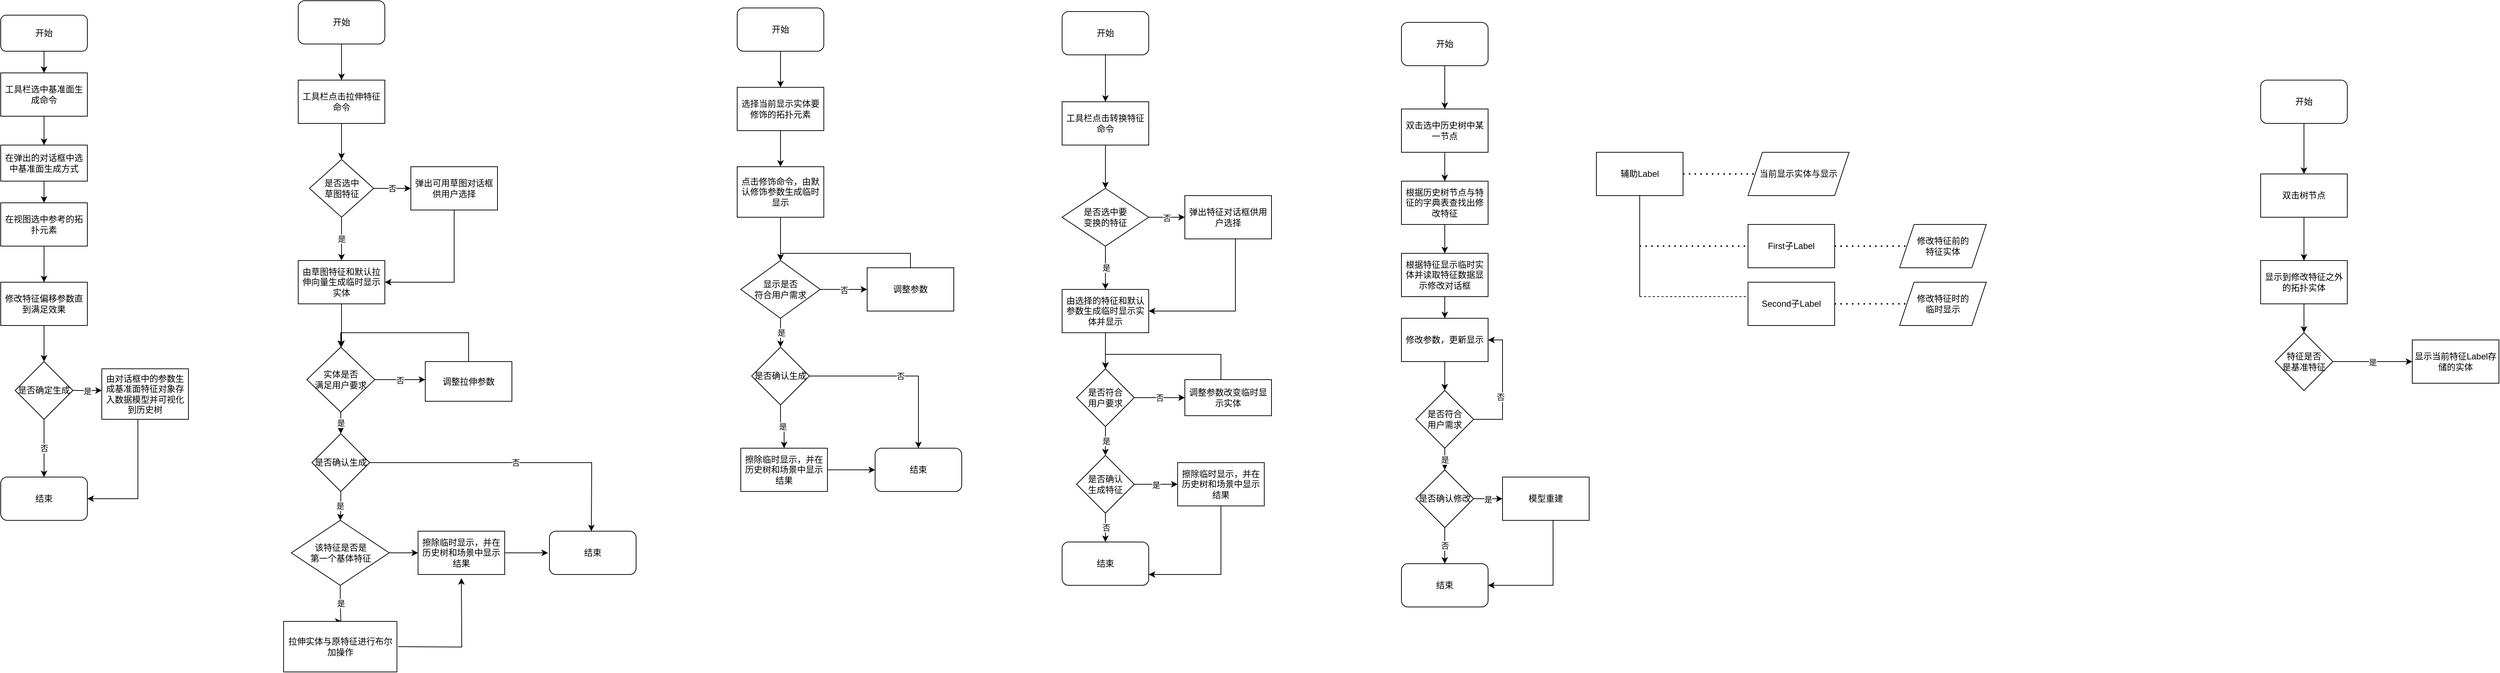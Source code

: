 <mxfile version="21.0.6" type="github">
  <diagram name="第 1 页" id="aSI_KmaN6ENxHBO8ahHy">
    <mxGraphModel dx="1571" dy="827" grid="1" gridSize="10" guides="1" tooltips="1" connect="1" arrows="1" fold="1" page="1" pageScale="1" pageWidth="827" pageHeight="1169" math="0" shadow="0">
      <root>
        <mxCell id="0" />
        <mxCell id="1" parent="0" />
        <mxCell id="Hwy9qkU3soCEkyCqni0h-17" style="edgeStyle=orthogonalEdgeStyle;rounded=0;orthogonalLoop=1;jettySize=auto;html=1;" parent="1" source="Hwy9qkU3soCEkyCqni0h-1" edge="1">
          <mxGeometry relative="1" as="geometry">
            <mxPoint x="90" y="290" as="targetPoint" />
          </mxGeometry>
        </mxCell>
        <mxCell id="Hwy9qkU3soCEkyCqni0h-1" value="开始" style="rounded=1;whiteSpace=wrap;html=1;" parent="1" vertex="1">
          <mxGeometry x="30" y="210" width="120" height="50" as="geometry" />
        </mxCell>
        <mxCell id="Hwy9qkU3soCEkyCqni0h-20" style="edgeStyle=orthogonalEdgeStyle;rounded=0;orthogonalLoop=1;jettySize=auto;html=1;" parent="1" source="Hwy9qkU3soCEkyCqni0h-18" edge="1">
          <mxGeometry relative="1" as="geometry">
            <mxPoint x="90" y="390" as="targetPoint" />
          </mxGeometry>
        </mxCell>
        <mxCell id="Hwy9qkU3soCEkyCqni0h-18" value="工具栏选中基准面生成命令" style="rounded=0;whiteSpace=wrap;html=1;" parent="1" vertex="1">
          <mxGeometry x="30" y="290" width="120" height="60" as="geometry" />
        </mxCell>
        <mxCell id="Hwy9qkU3soCEkyCqni0h-22" style="edgeStyle=orthogonalEdgeStyle;rounded=0;orthogonalLoop=1;jettySize=auto;html=1;" parent="1" source="Hwy9qkU3soCEkyCqni0h-21" edge="1">
          <mxGeometry relative="1" as="geometry">
            <mxPoint x="90" y="470" as="targetPoint" />
          </mxGeometry>
        </mxCell>
        <mxCell id="Hwy9qkU3soCEkyCqni0h-21" value="在弹出的对话框中选中基准面生成方式" style="rounded=0;whiteSpace=wrap;html=1;" parent="1" vertex="1">
          <mxGeometry x="30" y="390" width="120" height="50" as="geometry" />
        </mxCell>
        <mxCell id="Hwy9qkU3soCEkyCqni0h-23" value="在视图选中参考的拓扑元素" style="rounded=0;whiteSpace=wrap;html=1;" parent="1" vertex="1">
          <mxGeometry x="30" y="470" width="120" height="60" as="geometry" />
        </mxCell>
        <mxCell id="Hwy9qkU3soCEkyCqni0h-24" value="" style="endArrow=classic;html=1;rounded=0;exitX=0.5;exitY=1;exitDx=0;exitDy=0;" parent="1" source="Hwy9qkU3soCEkyCqni0h-23" edge="1">
          <mxGeometry width="50" height="50" relative="1" as="geometry">
            <mxPoint x="140" y="610" as="sourcePoint" />
            <mxPoint x="90" y="580" as="targetPoint" />
          </mxGeometry>
        </mxCell>
        <mxCell id="Hwy9qkU3soCEkyCqni0h-25" value="修改特征偏移参数直到满足效果" style="rounded=0;whiteSpace=wrap;html=1;" parent="1" vertex="1">
          <mxGeometry x="30" y="580" width="120" height="60" as="geometry" />
        </mxCell>
        <mxCell id="Hwy9qkU3soCEkyCqni0h-26" value="" style="endArrow=classic;html=1;rounded=0;exitX=0.5;exitY=1;exitDx=0;exitDy=0;" parent="1" source="Hwy9qkU3soCEkyCqni0h-25" edge="1">
          <mxGeometry width="50" height="50" relative="1" as="geometry">
            <mxPoint x="100" y="720" as="sourcePoint" />
            <mxPoint x="90" y="690" as="targetPoint" />
          </mxGeometry>
        </mxCell>
        <mxCell id="Hwy9qkU3soCEkyCqni0h-28" value="是" style="edgeStyle=orthogonalEdgeStyle;rounded=0;orthogonalLoop=1;jettySize=auto;html=1;" parent="1" source="Hwy9qkU3soCEkyCqni0h-27" edge="1">
          <mxGeometry relative="1" as="geometry">
            <mxPoint x="170" y="730" as="targetPoint" />
          </mxGeometry>
        </mxCell>
        <mxCell id="Hwy9qkU3soCEkyCqni0h-31" value="否" style="edgeStyle=orthogonalEdgeStyle;rounded=0;orthogonalLoop=1;jettySize=auto;html=1;entryX=0.5;entryY=0;entryDx=0;entryDy=0;" parent="1" source="Hwy9qkU3soCEkyCqni0h-27" target="Hwy9qkU3soCEkyCqni0h-32" edge="1">
          <mxGeometry relative="1" as="geometry">
            <mxPoint x="90" y="800" as="targetPoint" />
          </mxGeometry>
        </mxCell>
        <mxCell id="Hwy9qkU3soCEkyCqni0h-27" value="是否确定生成" style="rhombus;whiteSpace=wrap;html=1;" parent="1" vertex="1">
          <mxGeometry x="50" y="690" width="80" height="80" as="geometry" />
        </mxCell>
        <mxCell id="Hwy9qkU3soCEkyCqni0h-33" style="edgeStyle=orthogonalEdgeStyle;rounded=0;orthogonalLoop=1;jettySize=auto;html=1;entryX=1;entryY=0.5;entryDx=0;entryDy=0;" parent="1" source="Hwy9qkU3soCEkyCqni0h-29" target="Hwy9qkU3soCEkyCqni0h-32" edge="1">
          <mxGeometry relative="1" as="geometry">
            <Array as="points">
              <mxPoint x="220" y="880" />
            </Array>
          </mxGeometry>
        </mxCell>
        <mxCell id="Hwy9qkU3soCEkyCqni0h-29" value="由对话框中的参数生成基准面特征对象存入数据模型并可视化到历史树" style="rounded=0;whiteSpace=wrap;html=1;" parent="1" vertex="1">
          <mxGeometry x="170" y="700" width="120" height="70" as="geometry" />
        </mxCell>
        <mxCell id="Hwy9qkU3soCEkyCqni0h-32" value="结束" style="rounded=1;whiteSpace=wrap;html=1;" parent="1" vertex="1">
          <mxGeometry x="30" y="850" width="120" height="60" as="geometry" />
        </mxCell>
        <mxCell id="Hwy9qkU3soCEkyCqni0h-35" style="edgeStyle=orthogonalEdgeStyle;rounded=0;orthogonalLoop=1;jettySize=auto;html=1;" parent="1" source="Hwy9qkU3soCEkyCqni0h-34" edge="1">
          <mxGeometry relative="1" as="geometry">
            <mxPoint x="502" y="300" as="targetPoint" />
          </mxGeometry>
        </mxCell>
        <mxCell id="Hwy9qkU3soCEkyCqni0h-34" value="开始" style="rounded=1;whiteSpace=wrap;html=1;" parent="1" vertex="1">
          <mxGeometry x="442" y="190" width="120" height="60" as="geometry" />
        </mxCell>
        <mxCell id="Hwy9qkU3soCEkyCqni0h-37" style="edgeStyle=orthogonalEdgeStyle;rounded=0;orthogonalLoop=1;jettySize=auto;html=1;entryX=0.5;entryY=0;entryDx=0;entryDy=0;" parent="1" source="Hwy9qkU3soCEkyCqni0h-36" target="Hwy9qkU3soCEkyCqni0h-38" edge="1">
          <mxGeometry relative="1" as="geometry">
            <mxPoint x="502" y="400" as="targetPoint" />
          </mxGeometry>
        </mxCell>
        <mxCell id="Hwy9qkU3soCEkyCqni0h-36" value="工具栏点击拉伸特征命令" style="rounded=0;whiteSpace=wrap;html=1;" parent="1" vertex="1">
          <mxGeometry x="442" y="300" width="120" height="60" as="geometry" />
        </mxCell>
        <mxCell id="Hwy9qkU3soCEkyCqni0h-39" value="否" style="edgeStyle=orthogonalEdgeStyle;rounded=0;orthogonalLoop=1;jettySize=auto;html=1;" parent="1" source="Hwy9qkU3soCEkyCqni0h-38" edge="1">
          <mxGeometry relative="1" as="geometry">
            <mxPoint x="598" y="450" as="targetPoint" />
          </mxGeometry>
        </mxCell>
        <mxCell id="Hwy9qkU3soCEkyCqni0h-41" value="是" style="edgeStyle=orthogonalEdgeStyle;rounded=0;orthogonalLoop=1;jettySize=auto;html=1;entryX=0.5;entryY=0;entryDx=0;entryDy=0;" parent="1" source="Hwy9qkU3soCEkyCqni0h-38" target="Hwy9qkU3soCEkyCqni0h-42" edge="1">
          <mxGeometry relative="1" as="geometry">
            <mxPoint x="502.0" y="520" as="targetPoint" />
          </mxGeometry>
        </mxCell>
        <mxCell id="Hwy9qkU3soCEkyCqni0h-38" value="是否选中&lt;br&gt;草图特征" style="rhombus;whiteSpace=wrap;html=1;" parent="1" vertex="1">
          <mxGeometry x="457.5" y="410" width="89" height="80" as="geometry" />
        </mxCell>
        <mxCell id="Hwy9qkU3soCEkyCqni0h-44" style="edgeStyle=orthogonalEdgeStyle;rounded=0;orthogonalLoop=1;jettySize=auto;html=1;entryX=1;entryY=0.5;entryDx=0;entryDy=0;" parent="1" source="Hwy9qkU3soCEkyCqni0h-40" target="Hwy9qkU3soCEkyCqni0h-42" edge="1">
          <mxGeometry relative="1" as="geometry">
            <Array as="points">
              <mxPoint x="658" y="580" />
            </Array>
          </mxGeometry>
        </mxCell>
        <mxCell id="Hwy9qkU3soCEkyCqni0h-40" value="弹出可用草图对话框供用户选择" style="rounded=0;whiteSpace=wrap;html=1;" parent="1" vertex="1">
          <mxGeometry x="598" y="420" width="120" height="60" as="geometry" />
        </mxCell>
        <mxCell id="Hwy9qkU3soCEkyCqni0h-45" style="edgeStyle=orthogonalEdgeStyle;rounded=0;orthogonalLoop=1;jettySize=auto;html=1;" parent="1" source="Hwy9qkU3soCEkyCqni0h-42" edge="1">
          <mxGeometry relative="1" as="geometry">
            <mxPoint x="502" y="670" as="targetPoint" />
          </mxGeometry>
        </mxCell>
        <mxCell id="Hwy9qkU3soCEkyCqni0h-42" value="由草图特征和默认拉伸向量生成临时显示实体" style="rounded=0;whiteSpace=wrap;html=1;" parent="1" vertex="1">
          <mxGeometry x="442" y="550" width="120" height="60" as="geometry" />
        </mxCell>
        <mxCell id="Hwy9qkU3soCEkyCqni0h-48" value="否" style="edgeStyle=orthogonalEdgeStyle;rounded=0;orthogonalLoop=1;jettySize=auto;html=1;" parent="1" source="Hwy9qkU3soCEkyCqni0h-46" edge="1">
          <mxGeometry relative="1" as="geometry">
            <mxPoint x="618" y="715" as="targetPoint" />
          </mxGeometry>
        </mxCell>
        <mxCell id="Hwy9qkU3soCEkyCqni0h-58" value="是" style="edgeStyle=orthogonalEdgeStyle;rounded=0;orthogonalLoop=1;jettySize=auto;html=1;exitX=0.5;exitY=1;exitDx=0;exitDy=0;entryX=0.5;entryY=0;entryDx=0;entryDy=0;" parent="1" source="Hwy9qkU3soCEkyCqni0h-46" target="Hwy9qkU3soCEkyCqni0h-59" edge="1">
          <mxGeometry relative="1" as="geometry">
            <mxPoint x="568" y="810" as="targetPoint" />
          </mxGeometry>
        </mxCell>
        <mxCell id="Hwy9qkU3soCEkyCqni0h-46" value="实体是否&lt;br&gt;满足用户要求" style="rhombus;whiteSpace=wrap;html=1;" parent="1" vertex="1">
          <mxGeometry x="454" y="670" width="94" height="90" as="geometry" />
        </mxCell>
        <mxCell id="Hwy9qkU3soCEkyCqni0h-50" style="edgeStyle=orthogonalEdgeStyle;rounded=0;orthogonalLoop=1;jettySize=auto;html=1;entryX=0.5;entryY=0;entryDx=0;entryDy=0;" parent="1" source="Hwy9qkU3soCEkyCqni0h-49" target="Hwy9qkU3soCEkyCqni0h-46" edge="1">
          <mxGeometry relative="1" as="geometry">
            <Array as="points">
              <mxPoint x="678" y="650" />
              <mxPoint x="501" y="650" />
            </Array>
          </mxGeometry>
        </mxCell>
        <mxCell id="Hwy9qkU3soCEkyCqni0h-49" value="调整拉伸参数" style="rounded=0;whiteSpace=wrap;html=1;" parent="1" vertex="1">
          <mxGeometry x="618" y="690" width="120" height="55" as="geometry" />
        </mxCell>
        <mxCell id="Hwy9qkU3soCEkyCqni0h-63" value="是" style="edgeStyle=orthogonalEdgeStyle;rounded=0;orthogonalLoop=1;jettySize=auto;html=1;entryX=0.5;entryY=0;entryDx=0;entryDy=0;" parent="1" source="Hwy9qkU3soCEkyCqni0h-52" edge="1">
          <mxGeometry relative="1" as="geometry">
            <mxPoint x="502" y="1050" as="targetPoint" />
            <Array as="points">
              <mxPoint x="501" y="1020" />
              <mxPoint x="501" y="1020" />
            </Array>
          </mxGeometry>
        </mxCell>
        <mxCell id="Hwy9qkU3soCEkyCqni0h-67" style="edgeStyle=orthogonalEdgeStyle;rounded=0;orthogonalLoop=1;jettySize=auto;html=1;" parent="1" source="Hwy9qkU3soCEkyCqni0h-52" edge="1">
          <mxGeometry relative="1" as="geometry">
            <mxPoint x="608" y="955" as="targetPoint" />
          </mxGeometry>
        </mxCell>
        <mxCell id="Hwy9qkU3soCEkyCqni0h-52" value="该特征是否是&lt;br&gt;第一个基体特征" style="rhombus;whiteSpace=wrap;html=1;" parent="1" vertex="1">
          <mxGeometry x="432.5" y="910" width="135.5" height="90" as="geometry" />
        </mxCell>
        <mxCell id="Hwy9qkU3soCEkyCqni0h-56" style="edgeStyle=orthogonalEdgeStyle;rounded=0;orthogonalLoop=1;jettySize=auto;html=1;" parent="1" edge="1">
          <mxGeometry relative="1" as="geometry">
            <mxPoint x="668" y="990" as="targetPoint" />
            <mxPoint x="580.5" y="1085" as="sourcePoint" />
          </mxGeometry>
        </mxCell>
        <mxCell id="Hwy9qkU3soCEkyCqni0h-55" value="拉伸实体与原特征进行布尔加操作" style="rounded=0;whiteSpace=wrap;html=1;" parent="1" vertex="1">
          <mxGeometry x="421.75" y="1050" width="157" height="70" as="geometry" />
        </mxCell>
        <mxCell id="Hwy9qkU3soCEkyCqni0h-61" value="是" style="edgeStyle=orthogonalEdgeStyle;rounded=0;orthogonalLoop=1;jettySize=auto;html=1;entryX=0.5;entryY=0;entryDx=0;entryDy=0;" parent="1" source="Hwy9qkU3soCEkyCqni0h-59" target="Hwy9qkU3soCEkyCqni0h-52" edge="1">
          <mxGeometry relative="1" as="geometry" />
        </mxCell>
        <mxCell id="Hwy9qkU3soCEkyCqni0h-62" value="否" style="edgeStyle=orthogonalEdgeStyle;rounded=0;orthogonalLoop=1;jettySize=auto;html=1;exitX=1;exitY=0.5;exitDx=0;exitDy=0;entryX=0.5;entryY=0;entryDx=0;entryDy=0;" parent="1" source="Hwy9qkU3soCEkyCqni0h-59" edge="1">
          <mxGeometry relative="1" as="geometry">
            <mxPoint x="848" y="925" as="targetPoint" />
          </mxGeometry>
        </mxCell>
        <mxCell id="Hwy9qkU3soCEkyCqni0h-59" value="是否确认生成" style="rhombus;whiteSpace=wrap;html=1;" parent="1" vertex="1">
          <mxGeometry x="461" y="790" width="80" height="80" as="geometry" />
        </mxCell>
        <mxCell id="Hwy9qkU3soCEkyCqni0h-65" value="结束" style="rounded=1;whiteSpace=wrap;html=1;" parent="1" vertex="1">
          <mxGeometry x="790" y="925" width="120" height="60" as="geometry" />
        </mxCell>
        <mxCell id="Hwy9qkU3soCEkyCqni0h-69" value="" style="edgeStyle=orthogonalEdgeStyle;rounded=0;orthogonalLoop=1;jettySize=auto;html=1;" parent="1" source="Hwy9qkU3soCEkyCqni0h-68" edge="1">
          <mxGeometry relative="1" as="geometry">
            <mxPoint x="788" y="955" as="targetPoint" />
          </mxGeometry>
        </mxCell>
        <mxCell id="Hwy9qkU3soCEkyCqni0h-68" value="擦除临时显示，并在历史树和场景中显示结果" style="rounded=0;whiteSpace=wrap;html=1;" parent="1" vertex="1">
          <mxGeometry x="608" y="925" width="120" height="60" as="geometry" />
        </mxCell>
        <mxCell id="Hwy9qkU3soCEkyCqni0h-71" style="edgeStyle=orthogonalEdgeStyle;rounded=0;orthogonalLoop=1;jettySize=auto;html=1;" parent="1" source="Hwy9qkU3soCEkyCqni0h-70" edge="1">
          <mxGeometry relative="1" as="geometry">
            <mxPoint x="1110" y="310" as="targetPoint" />
          </mxGeometry>
        </mxCell>
        <mxCell id="Hwy9qkU3soCEkyCqni0h-70" value="开始" style="rounded=1;whiteSpace=wrap;html=1;" parent="1" vertex="1">
          <mxGeometry x="1050" y="200" width="120" height="60" as="geometry" />
        </mxCell>
        <mxCell id="Hwy9qkU3soCEkyCqni0h-73" style="edgeStyle=orthogonalEdgeStyle;rounded=0;orthogonalLoop=1;jettySize=auto;html=1;" parent="1" source="Hwy9qkU3soCEkyCqni0h-72" edge="1">
          <mxGeometry relative="1" as="geometry">
            <mxPoint x="1110" y="420" as="targetPoint" />
          </mxGeometry>
        </mxCell>
        <mxCell id="Hwy9qkU3soCEkyCqni0h-72" value="选择当前显示实体要修饰的拓扑元素" style="rounded=0;whiteSpace=wrap;html=1;" parent="1" vertex="1">
          <mxGeometry x="1050" y="310" width="120" height="60" as="geometry" />
        </mxCell>
        <mxCell id="Hwy9qkU3soCEkyCqni0h-76" style="edgeStyle=orthogonalEdgeStyle;rounded=0;orthogonalLoop=1;jettySize=auto;html=1;" parent="1" source="Hwy9qkU3soCEkyCqni0h-74" edge="1">
          <mxGeometry relative="1" as="geometry">
            <mxPoint x="1110" y="550" as="targetPoint" />
          </mxGeometry>
        </mxCell>
        <mxCell id="Hwy9qkU3soCEkyCqni0h-74" value="点击修饰命令，由默认修饰参数生成临时显示" style="rounded=0;whiteSpace=wrap;html=1;" parent="1" vertex="1">
          <mxGeometry x="1050" y="420" width="120" height="70" as="geometry" />
        </mxCell>
        <mxCell id="Hwy9qkU3soCEkyCqni0h-78" value="否" style="edgeStyle=orthogonalEdgeStyle;rounded=0;orthogonalLoop=1;jettySize=auto;html=1;" parent="1" source="Hwy9qkU3soCEkyCqni0h-77" edge="1">
          <mxGeometry relative="1" as="geometry">
            <mxPoint x="1230" y="590" as="targetPoint" />
          </mxGeometry>
        </mxCell>
        <mxCell id="Hwy9qkU3soCEkyCqni0h-81" value="是" style="edgeStyle=orthogonalEdgeStyle;rounded=0;orthogonalLoop=1;jettySize=auto;html=1;" parent="1" source="Hwy9qkU3soCEkyCqni0h-77" edge="1">
          <mxGeometry relative="1" as="geometry">
            <mxPoint x="1110" y="670" as="targetPoint" />
          </mxGeometry>
        </mxCell>
        <mxCell id="Hwy9qkU3soCEkyCqni0h-77" value="显示是否&lt;br&gt;符合用户需求" style="rhombus;whiteSpace=wrap;html=1;" parent="1" vertex="1">
          <mxGeometry x="1055" y="550" width="110" height="80" as="geometry" />
        </mxCell>
        <mxCell id="Hwy9qkU3soCEkyCqni0h-80" style="edgeStyle=orthogonalEdgeStyle;rounded=0;orthogonalLoop=1;jettySize=auto;html=1;exitX=0.5;exitY=0;exitDx=0;exitDy=0;entryX=0.5;entryY=0;entryDx=0;entryDy=0;" parent="1" source="Hwy9qkU3soCEkyCqni0h-79" target="Hwy9qkU3soCEkyCqni0h-77" edge="1">
          <mxGeometry relative="1" as="geometry" />
        </mxCell>
        <mxCell id="Hwy9qkU3soCEkyCqni0h-79" value="调整参数" style="rounded=0;whiteSpace=wrap;html=1;" parent="1" vertex="1">
          <mxGeometry x="1230" y="560" width="120" height="60" as="geometry" />
        </mxCell>
        <mxCell id="Hwy9qkU3soCEkyCqni0h-91" style="edgeStyle=orthogonalEdgeStyle;rounded=0;orthogonalLoop=1;jettySize=auto;html=1;entryX=0;entryY=0.5;entryDx=0;entryDy=0;" parent="1" source="Hwy9qkU3soCEkyCqni0h-82" target="Hwy9qkU3soCEkyCqni0h-85" edge="1">
          <mxGeometry relative="1" as="geometry" />
        </mxCell>
        <mxCell id="Hwy9qkU3soCEkyCqni0h-82" value="擦除临时显示，并在历史树和场景中显示结果" style="rounded=0;whiteSpace=wrap;html=1;" parent="1" vertex="1">
          <mxGeometry x="1055" y="810" width="120" height="60" as="geometry" />
        </mxCell>
        <mxCell id="Hwy9qkU3soCEkyCqni0h-85" value="结束" style="rounded=1;whiteSpace=wrap;html=1;" parent="1" vertex="1">
          <mxGeometry x="1241" y="810" width="120" height="60" as="geometry" />
        </mxCell>
        <mxCell id="Hwy9qkU3soCEkyCqni0h-92" style="edgeStyle=orthogonalEdgeStyle;rounded=0;orthogonalLoop=1;jettySize=auto;html=1;" parent="1" source="Hwy9qkU3soCEkyCqni0h-86" edge="1">
          <mxGeometry relative="1" as="geometry">
            <mxPoint x="1560" y="330" as="targetPoint" />
          </mxGeometry>
        </mxCell>
        <mxCell id="Hwy9qkU3soCEkyCqni0h-86" value="开始" style="rounded=1;whiteSpace=wrap;html=1;" parent="1" vertex="1">
          <mxGeometry x="1500" y="205" width="120" height="60" as="geometry" />
        </mxCell>
        <mxCell id="Hwy9qkU3soCEkyCqni0h-89" value="是" style="edgeStyle=orthogonalEdgeStyle;rounded=0;orthogonalLoop=1;jettySize=auto;html=1;entryX=0.5;entryY=0;entryDx=0;entryDy=0;" parent="1" source="Hwy9qkU3soCEkyCqni0h-88" target="Hwy9qkU3soCEkyCqni0h-82" edge="1">
          <mxGeometry relative="1" as="geometry" />
        </mxCell>
        <mxCell id="Hwy9qkU3soCEkyCqni0h-90" value="否" style="edgeStyle=orthogonalEdgeStyle;rounded=0;orthogonalLoop=1;jettySize=auto;html=1;" parent="1" source="Hwy9qkU3soCEkyCqni0h-88" target="Hwy9qkU3soCEkyCqni0h-85" edge="1">
          <mxGeometry relative="1" as="geometry" />
        </mxCell>
        <mxCell id="Hwy9qkU3soCEkyCqni0h-88" value="是否确认生成" style="rhombus;whiteSpace=wrap;html=1;" parent="1" vertex="1">
          <mxGeometry x="1070" y="670" width="80" height="80" as="geometry" />
        </mxCell>
        <mxCell id="Hwy9qkU3soCEkyCqni0h-94" style="edgeStyle=orthogonalEdgeStyle;rounded=0;orthogonalLoop=1;jettySize=auto;html=1;entryX=0.5;entryY=0;entryDx=0;entryDy=0;" parent="1" source="Hwy9qkU3soCEkyCqni0h-93" target="Hwy9qkU3soCEkyCqni0h-95" edge="1">
          <mxGeometry relative="1" as="geometry">
            <mxPoint x="1560" y="440" as="targetPoint" />
          </mxGeometry>
        </mxCell>
        <mxCell id="Hwy9qkU3soCEkyCqni0h-93" value="工具栏点击转换特征命令" style="rounded=0;whiteSpace=wrap;html=1;" parent="1" vertex="1">
          <mxGeometry x="1500" y="330" width="120" height="60" as="geometry" />
        </mxCell>
        <mxCell id="Hwy9qkU3soCEkyCqni0h-96" value="否" style="edgeStyle=orthogonalEdgeStyle;rounded=0;orthogonalLoop=1;jettySize=auto;html=1;exitX=1;exitY=0.5;exitDx=0;exitDy=0;" parent="1" source="Hwy9qkU3soCEkyCqni0h-95" edge="1">
          <mxGeometry relative="1" as="geometry">
            <mxPoint x="1670" y="490" as="targetPoint" />
          </mxGeometry>
        </mxCell>
        <mxCell id="Hwy9qkU3soCEkyCqni0h-99" value="是" style="edgeStyle=orthogonalEdgeStyle;rounded=0;orthogonalLoop=1;jettySize=auto;html=1;" parent="1" source="Hwy9qkU3soCEkyCqni0h-95" edge="1">
          <mxGeometry relative="1" as="geometry">
            <mxPoint x="1560" y="590" as="targetPoint" />
          </mxGeometry>
        </mxCell>
        <mxCell id="Hwy9qkU3soCEkyCqni0h-95" value="是否选中要&lt;br&gt;变换的特征" style="rhombus;whiteSpace=wrap;html=1;" parent="1" vertex="1">
          <mxGeometry x="1500" y="450" width="120" height="80" as="geometry" />
        </mxCell>
        <mxCell id="Hwy9qkU3soCEkyCqni0h-101" style="edgeStyle=orthogonalEdgeStyle;rounded=0;orthogonalLoop=1;jettySize=auto;html=1;entryX=1;entryY=0.5;entryDx=0;entryDy=0;" parent="1" source="Hwy9qkU3soCEkyCqni0h-97" target="Hwy9qkU3soCEkyCqni0h-100" edge="1">
          <mxGeometry relative="1" as="geometry">
            <Array as="points">
              <mxPoint x="1740" y="620" />
            </Array>
          </mxGeometry>
        </mxCell>
        <mxCell id="Hwy9qkU3soCEkyCqni0h-97" value="弹出特征对话框供用户选择" style="rounded=0;whiteSpace=wrap;html=1;" parent="1" vertex="1">
          <mxGeometry x="1670" y="460" width="120" height="60" as="geometry" />
        </mxCell>
        <mxCell id="Hwy9qkU3soCEkyCqni0h-102" style="edgeStyle=orthogonalEdgeStyle;rounded=0;orthogonalLoop=1;jettySize=auto;html=1;" parent="1" source="Hwy9qkU3soCEkyCqni0h-100" edge="1">
          <mxGeometry relative="1" as="geometry">
            <mxPoint x="1560" y="700" as="targetPoint" />
          </mxGeometry>
        </mxCell>
        <mxCell id="Hwy9qkU3soCEkyCqni0h-100" value="由选择的特征和默认参数生成临时显示实体并显示" style="rounded=0;whiteSpace=wrap;html=1;" parent="1" vertex="1">
          <mxGeometry x="1500" y="590" width="120" height="60" as="geometry" />
        </mxCell>
        <mxCell id="Hwy9qkU3soCEkyCqni0h-107" value="是" style="edgeStyle=orthogonalEdgeStyle;rounded=0;orthogonalLoop=1;jettySize=auto;html=1;" parent="1" source="Hwy9qkU3soCEkyCqni0h-103" edge="1">
          <mxGeometry relative="1" as="geometry">
            <mxPoint x="1560" y="820" as="targetPoint" />
          </mxGeometry>
        </mxCell>
        <mxCell id="Hwy9qkU3soCEkyCqni0h-113" value="否" style="edgeStyle=orthogonalEdgeStyle;rounded=0;orthogonalLoop=1;jettySize=auto;html=1;entryX=0;entryY=0.5;entryDx=0;entryDy=0;" parent="1" source="Hwy9qkU3soCEkyCqni0h-103" target="Hwy9qkU3soCEkyCqni0h-105" edge="1">
          <mxGeometry relative="1" as="geometry">
            <Array as="points">
              <mxPoint x="1630" y="740" />
              <mxPoint x="1630" y="740" />
            </Array>
          </mxGeometry>
        </mxCell>
        <mxCell id="Hwy9qkU3soCEkyCqni0h-103" value="是否符合&lt;br&gt;用户要求" style="rhombus;whiteSpace=wrap;html=1;" parent="1" vertex="1">
          <mxGeometry x="1520" y="700" width="80" height="80" as="geometry" />
        </mxCell>
        <mxCell id="Hwy9qkU3soCEkyCqni0h-106" style="edgeStyle=orthogonalEdgeStyle;rounded=0;orthogonalLoop=1;jettySize=auto;html=1;entryX=0.5;entryY=0;entryDx=0;entryDy=0;" parent="1" source="Hwy9qkU3soCEkyCqni0h-105" target="Hwy9qkU3soCEkyCqni0h-103" edge="1">
          <mxGeometry relative="1" as="geometry">
            <Array as="points">
              <mxPoint x="1720" y="680" />
              <mxPoint x="1560" y="680" />
            </Array>
          </mxGeometry>
        </mxCell>
        <mxCell id="Hwy9qkU3soCEkyCqni0h-105" value="调整参数改变临时显示实体" style="rounded=0;whiteSpace=wrap;html=1;" parent="1" vertex="1">
          <mxGeometry x="1670" y="715" width="120" height="50" as="geometry" />
        </mxCell>
        <mxCell id="Hwy9qkU3soCEkyCqni0h-109" value="否" style="edgeStyle=orthogonalEdgeStyle;rounded=0;orthogonalLoop=1;jettySize=auto;html=1;" parent="1" source="Hwy9qkU3soCEkyCqni0h-108" edge="1">
          <mxGeometry relative="1" as="geometry">
            <mxPoint x="1560" y="940" as="targetPoint" />
          </mxGeometry>
        </mxCell>
        <mxCell id="Hwy9qkU3soCEkyCqni0h-111" value="是" style="edgeStyle=orthogonalEdgeStyle;rounded=0;orthogonalLoop=1;jettySize=auto;html=1;" parent="1" source="Hwy9qkU3soCEkyCqni0h-108" edge="1">
          <mxGeometry relative="1" as="geometry">
            <mxPoint x="1660" y="860" as="targetPoint" />
          </mxGeometry>
        </mxCell>
        <mxCell id="Hwy9qkU3soCEkyCqni0h-108" value="是否确认&lt;br&gt;生成特征" style="rhombus;whiteSpace=wrap;html=1;" parent="1" vertex="1">
          <mxGeometry x="1520" y="820" width="80" height="80" as="geometry" />
        </mxCell>
        <mxCell id="Hwy9qkU3soCEkyCqni0h-110" value="结束" style="rounded=1;whiteSpace=wrap;html=1;" parent="1" vertex="1">
          <mxGeometry x="1500" y="940" width="120" height="60" as="geometry" />
        </mxCell>
        <mxCell id="Hwy9qkU3soCEkyCqni0h-114" style="edgeStyle=orthogonalEdgeStyle;rounded=0;orthogonalLoop=1;jettySize=auto;html=1;entryX=1;entryY=0.75;entryDx=0;entryDy=0;" parent="1" source="Hwy9qkU3soCEkyCqni0h-112" target="Hwy9qkU3soCEkyCqni0h-110" edge="1">
          <mxGeometry relative="1" as="geometry">
            <Array as="points">
              <mxPoint x="1720" y="985" />
            </Array>
          </mxGeometry>
        </mxCell>
        <mxCell id="Hwy9qkU3soCEkyCqni0h-112" value="擦除临时显示，并在历史树和场景中显示结果" style="rounded=0;whiteSpace=wrap;html=1;" parent="1" vertex="1">
          <mxGeometry x="1660" y="830" width="120" height="60" as="geometry" />
        </mxCell>
        <mxCell id="PyKdCZ7jCQ_6fwLqJQLz-2" style="edgeStyle=orthogonalEdgeStyle;rounded=0;orthogonalLoop=1;jettySize=auto;html=1;" edge="1" parent="1" source="PyKdCZ7jCQ_6fwLqJQLz-1">
          <mxGeometry relative="1" as="geometry">
            <mxPoint x="2030" y="340" as="targetPoint" />
          </mxGeometry>
        </mxCell>
        <mxCell id="PyKdCZ7jCQ_6fwLqJQLz-1" value="开始" style="rounded=1;whiteSpace=wrap;html=1;" vertex="1" parent="1">
          <mxGeometry x="1970" y="220" width="120" height="60" as="geometry" />
        </mxCell>
        <mxCell id="PyKdCZ7jCQ_6fwLqJQLz-4" style="edgeStyle=orthogonalEdgeStyle;rounded=0;orthogonalLoop=1;jettySize=auto;html=1;" edge="1" parent="1" source="PyKdCZ7jCQ_6fwLqJQLz-3">
          <mxGeometry relative="1" as="geometry">
            <mxPoint x="2030" y="440" as="targetPoint" />
          </mxGeometry>
        </mxCell>
        <mxCell id="PyKdCZ7jCQ_6fwLqJQLz-3" value="双击选中历史树中某一节点" style="rounded=0;whiteSpace=wrap;html=1;" vertex="1" parent="1">
          <mxGeometry x="1970" y="340" width="120" height="60" as="geometry" />
        </mxCell>
        <mxCell id="PyKdCZ7jCQ_6fwLqJQLz-6" style="edgeStyle=orthogonalEdgeStyle;rounded=0;orthogonalLoop=1;jettySize=auto;html=1;" edge="1" parent="1" source="PyKdCZ7jCQ_6fwLqJQLz-5">
          <mxGeometry relative="1" as="geometry">
            <mxPoint x="2030" y="540" as="targetPoint" />
          </mxGeometry>
        </mxCell>
        <mxCell id="PyKdCZ7jCQ_6fwLqJQLz-5" value="根据历史树节点与特征的字典表查找出修改特征" style="rounded=0;whiteSpace=wrap;html=1;" vertex="1" parent="1">
          <mxGeometry x="1970" y="440" width="120" height="60" as="geometry" />
        </mxCell>
        <mxCell id="PyKdCZ7jCQ_6fwLqJQLz-8" style="edgeStyle=orthogonalEdgeStyle;rounded=0;orthogonalLoop=1;jettySize=auto;html=1;" edge="1" parent="1" source="PyKdCZ7jCQ_6fwLqJQLz-7">
          <mxGeometry relative="1" as="geometry">
            <mxPoint x="2030" y="630" as="targetPoint" />
          </mxGeometry>
        </mxCell>
        <mxCell id="PyKdCZ7jCQ_6fwLqJQLz-7" value="根据特征显示临时实体并读取特征数据显示修改对话框" style="rounded=0;whiteSpace=wrap;html=1;" vertex="1" parent="1">
          <mxGeometry x="1970" y="540" width="120" height="60" as="geometry" />
        </mxCell>
        <mxCell id="PyKdCZ7jCQ_6fwLqJQLz-10" style="edgeStyle=orthogonalEdgeStyle;rounded=0;orthogonalLoop=1;jettySize=auto;html=1;" edge="1" parent="1" source="PyKdCZ7jCQ_6fwLqJQLz-9">
          <mxGeometry relative="1" as="geometry">
            <mxPoint x="2030" y="730" as="targetPoint" />
          </mxGeometry>
        </mxCell>
        <mxCell id="PyKdCZ7jCQ_6fwLqJQLz-9" value="修改参数，更新显示" style="rounded=0;whiteSpace=wrap;html=1;" vertex="1" parent="1">
          <mxGeometry x="1970" y="630" width="120" height="60" as="geometry" />
        </mxCell>
        <mxCell id="PyKdCZ7jCQ_6fwLqJQLz-12" style="edgeStyle=orthogonalEdgeStyle;rounded=0;orthogonalLoop=1;jettySize=auto;html=1;entryX=1;entryY=0.5;entryDx=0;entryDy=0;" edge="1" parent="1" source="PyKdCZ7jCQ_6fwLqJQLz-11" target="PyKdCZ7jCQ_6fwLqJQLz-9">
          <mxGeometry relative="1" as="geometry">
            <Array as="points">
              <mxPoint x="2110" y="770" />
              <mxPoint x="2110" y="660" />
            </Array>
          </mxGeometry>
        </mxCell>
        <mxCell id="PyKdCZ7jCQ_6fwLqJQLz-13" value="否" style="edgeLabel;html=1;align=center;verticalAlign=middle;resizable=0;points=[];" vertex="1" connectable="0" parent="PyKdCZ7jCQ_6fwLqJQLz-12">
          <mxGeometry x="-0.158" y="3" relative="1" as="geometry">
            <mxPoint as="offset" />
          </mxGeometry>
        </mxCell>
        <mxCell id="PyKdCZ7jCQ_6fwLqJQLz-14" value="是" style="edgeStyle=orthogonalEdgeStyle;rounded=0;orthogonalLoop=1;jettySize=auto;html=1;" edge="1" parent="1" source="PyKdCZ7jCQ_6fwLqJQLz-11">
          <mxGeometry relative="1" as="geometry">
            <mxPoint x="2030" y="840" as="targetPoint" />
          </mxGeometry>
        </mxCell>
        <mxCell id="PyKdCZ7jCQ_6fwLqJQLz-11" value="是否符合&lt;br&gt;用户需求" style="rhombus;whiteSpace=wrap;html=1;" vertex="1" parent="1">
          <mxGeometry x="1990" y="730" width="80" height="80" as="geometry" />
        </mxCell>
        <mxCell id="PyKdCZ7jCQ_6fwLqJQLz-19" value="是" style="edgeStyle=orthogonalEdgeStyle;rounded=0;orthogonalLoop=1;jettySize=auto;html=1;exitX=1;exitY=0.5;exitDx=0;exitDy=0;" edge="1" parent="1" source="PyKdCZ7jCQ_6fwLqJQLz-16">
          <mxGeometry relative="1" as="geometry">
            <mxPoint x="2110" y="880" as="targetPoint" />
          </mxGeometry>
        </mxCell>
        <mxCell id="PyKdCZ7jCQ_6fwLqJQLz-21" value="否" style="edgeStyle=orthogonalEdgeStyle;rounded=0;orthogonalLoop=1;jettySize=auto;html=1;entryX=0.5;entryY=0;entryDx=0;entryDy=0;" edge="1" parent="1" source="PyKdCZ7jCQ_6fwLqJQLz-16" target="PyKdCZ7jCQ_6fwLqJQLz-18">
          <mxGeometry relative="1" as="geometry" />
        </mxCell>
        <mxCell id="PyKdCZ7jCQ_6fwLqJQLz-16" value="是否确认修改" style="rhombus;whiteSpace=wrap;html=1;" vertex="1" parent="1">
          <mxGeometry x="1990" y="840" width="80" height="80" as="geometry" />
        </mxCell>
        <mxCell id="PyKdCZ7jCQ_6fwLqJQLz-18" value="结束" style="rounded=1;whiteSpace=wrap;html=1;" vertex="1" parent="1">
          <mxGeometry x="1970" y="970" width="120" height="60" as="geometry" />
        </mxCell>
        <mxCell id="PyKdCZ7jCQ_6fwLqJQLz-22" style="edgeStyle=orthogonalEdgeStyle;rounded=0;orthogonalLoop=1;jettySize=auto;html=1;entryX=1;entryY=0.5;entryDx=0;entryDy=0;" edge="1" parent="1" source="PyKdCZ7jCQ_6fwLqJQLz-20" target="PyKdCZ7jCQ_6fwLqJQLz-18">
          <mxGeometry relative="1" as="geometry">
            <Array as="points">
              <mxPoint x="2180" y="1000" />
            </Array>
          </mxGeometry>
        </mxCell>
        <mxCell id="PyKdCZ7jCQ_6fwLqJQLz-20" value="模型重建" style="rounded=0;whiteSpace=wrap;html=1;" vertex="1" parent="1">
          <mxGeometry x="2110" y="850" width="120" height="60" as="geometry" />
        </mxCell>
        <mxCell id="PyKdCZ7jCQ_6fwLqJQLz-23" value="辅助Label" style="rounded=0;whiteSpace=wrap;html=1;" vertex="1" parent="1">
          <mxGeometry x="2240" y="400" width="120" height="60" as="geometry" />
        </mxCell>
        <mxCell id="PyKdCZ7jCQ_6fwLqJQLz-24" value="" style="endArrow=none;html=1;rounded=0;entryX=0.5;entryY=1;entryDx=0;entryDy=0;" edge="1" parent="1" target="PyKdCZ7jCQ_6fwLqJQLz-23">
          <mxGeometry width="50" height="50" relative="1" as="geometry">
            <mxPoint x="2300" y="600" as="sourcePoint" />
            <mxPoint x="2330" y="700" as="targetPoint" />
          </mxGeometry>
        </mxCell>
        <mxCell id="PyKdCZ7jCQ_6fwLqJQLz-25" value="" style="endArrow=none;dashed=1;html=1;dashPattern=1 3;strokeWidth=2;rounded=0;" edge="1" parent="1">
          <mxGeometry width="50" height="50" relative="1" as="geometry">
            <mxPoint x="2300" y="530" as="sourcePoint" />
            <mxPoint x="2450" y="530" as="targetPoint" />
          </mxGeometry>
        </mxCell>
        <mxCell id="PyKdCZ7jCQ_6fwLqJQLz-26" value="First子Label" style="rounded=0;whiteSpace=wrap;html=1;" vertex="1" parent="1">
          <mxGeometry x="2450" y="500" width="120" height="60" as="geometry" />
        </mxCell>
        <mxCell id="PyKdCZ7jCQ_6fwLqJQLz-27" value="" style="endArrow=none;dashed=1;html=1;rounded=0;" edge="1" parent="1">
          <mxGeometry width="50" height="50" relative="1" as="geometry">
            <mxPoint x="2300" y="600" as="sourcePoint" />
            <mxPoint x="2450" y="600" as="targetPoint" />
          </mxGeometry>
        </mxCell>
        <mxCell id="PyKdCZ7jCQ_6fwLqJQLz-28" value="Second子Label" style="rounded=0;whiteSpace=wrap;html=1;" vertex="1" parent="1">
          <mxGeometry x="2450" y="580" width="120" height="60" as="geometry" />
        </mxCell>
        <mxCell id="PyKdCZ7jCQ_6fwLqJQLz-29" value="" style="endArrow=none;dashed=1;html=1;dashPattern=1 3;strokeWidth=2;rounded=0;exitX=1;exitY=0.5;exitDx=0;exitDy=0;" edge="1" parent="1" source="PyKdCZ7jCQ_6fwLqJQLz-26">
          <mxGeometry width="50" height="50" relative="1" as="geometry">
            <mxPoint x="2680" y="550" as="sourcePoint" />
            <mxPoint x="2670" y="530" as="targetPoint" />
          </mxGeometry>
        </mxCell>
        <mxCell id="PyKdCZ7jCQ_6fwLqJQLz-30" value="" style="endArrow=none;dashed=1;html=1;dashPattern=1 3;strokeWidth=2;rounded=0;exitX=1;exitY=0.5;exitDx=0;exitDy=0;" edge="1" parent="1" source="PyKdCZ7jCQ_6fwLqJQLz-28">
          <mxGeometry width="50" height="50" relative="1" as="geometry">
            <mxPoint x="2640" y="640" as="sourcePoint" />
            <mxPoint x="2670" y="610" as="targetPoint" />
          </mxGeometry>
        </mxCell>
        <mxCell id="PyKdCZ7jCQ_6fwLqJQLz-33" value="" style="endArrow=none;dashed=1;html=1;dashPattern=1 3;strokeWidth=2;rounded=0;exitX=1;exitY=0.5;exitDx=0;exitDy=0;" edge="1" parent="1" source="PyKdCZ7jCQ_6fwLqJQLz-23">
          <mxGeometry width="50" height="50" relative="1" as="geometry">
            <mxPoint x="2440" y="440" as="sourcePoint" />
            <mxPoint x="2460" y="430" as="targetPoint" />
          </mxGeometry>
        </mxCell>
        <mxCell id="PyKdCZ7jCQ_6fwLqJQLz-35" value="当前显示实体与显示" style="shape=parallelogram;perimeter=parallelogramPerimeter;whiteSpace=wrap;html=1;fixedSize=1;" vertex="1" parent="1">
          <mxGeometry x="2450" y="400" width="140" height="60" as="geometry" />
        </mxCell>
        <mxCell id="PyKdCZ7jCQ_6fwLqJQLz-37" value="修改特征前的&lt;br&gt;特征实体" style="shape=parallelogram;perimeter=parallelogramPerimeter;whiteSpace=wrap;html=1;fixedSize=1;" vertex="1" parent="1">
          <mxGeometry x="2660" y="500" width="120" height="60" as="geometry" />
        </mxCell>
        <mxCell id="PyKdCZ7jCQ_6fwLqJQLz-38" value="修改特征时的&lt;br&gt;临时显示" style="shape=parallelogram;perimeter=parallelogramPerimeter;whiteSpace=wrap;html=1;fixedSize=1;" vertex="1" parent="1">
          <mxGeometry x="2660" y="580" width="120" height="60" as="geometry" />
        </mxCell>
        <mxCell id="PyKdCZ7jCQ_6fwLqJQLz-40" style="edgeStyle=orthogonalEdgeStyle;rounded=0;orthogonalLoop=1;jettySize=auto;html=1;" edge="1" parent="1" source="PyKdCZ7jCQ_6fwLqJQLz-39">
          <mxGeometry relative="1" as="geometry">
            <mxPoint x="3220" y="430" as="targetPoint" />
          </mxGeometry>
        </mxCell>
        <mxCell id="PyKdCZ7jCQ_6fwLqJQLz-39" value="开始" style="rounded=1;whiteSpace=wrap;html=1;" vertex="1" parent="1">
          <mxGeometry x="3160" y="300" width="120" height="60" as="geometry" />
        </mxCell>
        <mxCell id="PyKdCZ7jCQ_6fwLqJQLz-42" style="edgeStyle=orthogonalEdgeStyle;rounded=0;orthogonalLoop=1;jettySize=auto;html=1;" edge="1" parent="1" source="PyKdCZ7jCQ_6fwLqJQLz-41">
          <mxGeometry relative="1" as="geometry">
            <mxPoint x="3220" y="550" as="targetPoint" />
          </mxGeometry>
        </mxCell>
        <mxCell id="PyKdCZ7jCQ_6fwLqJQLz-41" value="双击树节点" style="rounded=0;whiteSpace=wrap;html=1;" vertex="1" parent="1">
          <mxGeometry x="3160" y="430" width="120" height="60" as="geometry" />
        </mxCell>
        <mxCell id="PyKdCZ7jCQ_6fwLqJQLz-45" value="是" style="edgeStyle=orthogonalEdgeStyle;rounded=0;orthogonalLoop=1;jettySize=auto;html=1;" edge="1" parent="1" source="PyKdCZ7jCQ_6fwLqJQLz-43">
          <mxGeometry relative="1" as="geometry">
            <mxPoint x="3370" y="690" as="targetPoint" />
          </mxGeometry>
        </mxCell>
        <mxCell id="PyKdCZ7jCQ_6fwLqJQLz-43" value="特征是否&lt;br&gt;是基准特征" style="rhombus;whiteSpace=wrap;html=1;" vertex="1" parent="1">
          <mxGeometry x="3180" y="650" width="80" height="80" as="geometry" />
        </mxCell>
        <mxCell id="PyKdCZ7jCQ_6fwLqJQLz-47" value="显示到修改特征之外的拓扑实体" style="rounded=0;whiteSpace=wrap;html=1;" vertex="1" parent="1">
          <mxGeometry x="3160" y="550" width="120" height="60" as="geometry" />
        </mxCell>
        <mxCell id="PyKdCZ7jCQ_6fwLqJQLz-48" value="" style="endArrow=classic;html=1;rounded=0;exitX=0.5;exitY=1;exitDx=0;exitDy=0;entryX=0.5;entryY=0;entryDx=0;entryDy=0;" edge="1" parent="1" source="PyKdCZ7jCQ_6fwLqJQLz-47" target="PyKdCZ7jCQ_6fwLqJQLz-43">
          <mxGeometry width="50" height="50" relative="1" as="geometry">
            <mxPoint x="3060" y="710" as="sourcePoint" />
            <mxPoint x="3110" y="660" as="targetPoint" />
          </mxGeometry>
        </mxCell>
        <mxCell id="PyKdCZ7jCQ_6fwLqJQLz-49" value="显示当前特征Label存储的实体" style="rounded=0;whiteSpace=wrap;html=1;" vertex="1" parent="1">
          <mxGeometry x="3370" y="660" width="120" height="60" as="geometry" />
        </mxCell>
      </root>
    </mxGraphModel>
  </diagram>
</mxfile>
